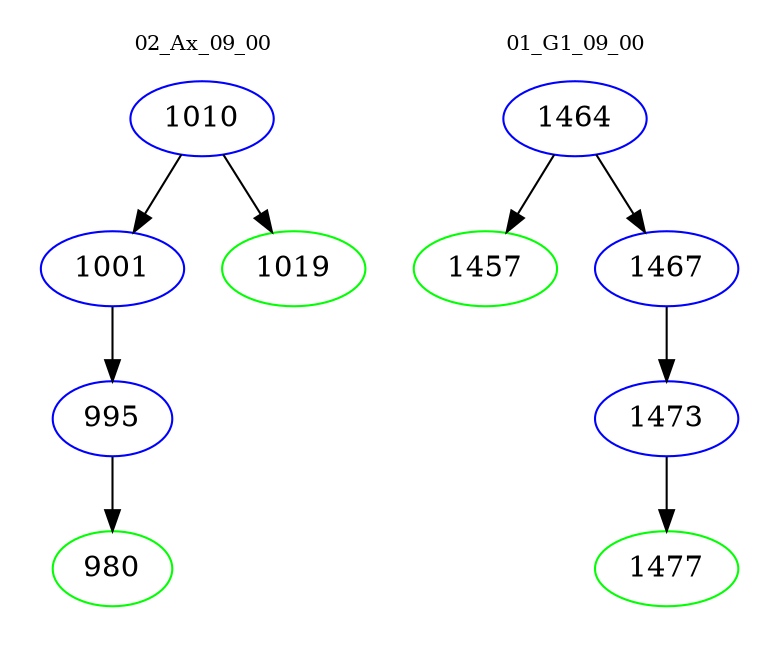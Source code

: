 digraph{
subgraph cluster_0 {
color = white
label = "02_Ax_09_00";
fontsize=10;
T0_1010 [label="1010", color="blue"]
T0_1010 -> T0_1001 [color="black"]
T0_1001 [label="1001", color="blue"]
T0_1001 -> T0_995 [color="black"]
T0_995 [label="995", color="blue"]
T0_995 -> T0_980 [color="black"]
T0_980 [label="980", color="green"]
T0_1010 -> T0_1019 [color="black"]
T0_1019 [label="1019", color="green"]
}
subgraph cluster_1 {
color = white
label = "01_G1_09_00";
fontsize=10;
T1_1464 [label="1464", color="blue"]
T1_1464 -> T1_1457 [color="black"]
T1_1457 [label="1457", color="green"]
T1_1464 -> T1_1467 [color="black"]
T1_1467 [label="1467", color="blue"]
T1_1467 -> T1_1473 [color="black"]
T1_1473 [label="1473", color="blue"]
T1_1473 -> T1_1477 [color="black"]
T1_1477 [label="1477", color="green"]
}
}
